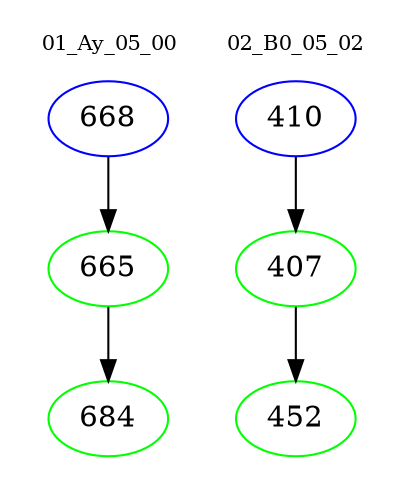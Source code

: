 digraph{
subgraph cluster_0 {
color = white
label = "01_Ay_05_00";
fontsize=10;
T0_668 [label="668", color="blue"]
T0_668 -> T0_665 [color="black"]
T0_665 [label="665", color="green"]
T0_665 -> T0_684 [color="black"]
T0_684 [label="684", color="green"]
}
subgraph cluster_1 {
color = white
label = "02_B0_05_02";
fontsize=10;
T1_410 [label="410", color="blue"]
T1_410 -> T1_407 [color="black"]
T1_407 [label="407", color="green"]
T1_407 -> T1_452 [color="black"]
T1_452 [label="452", color="green"]
}
}
